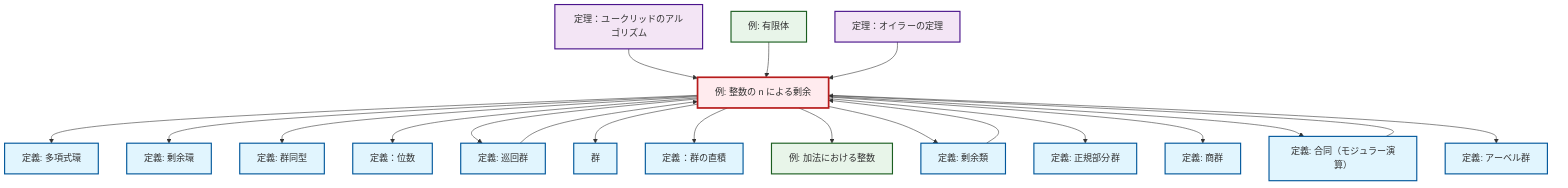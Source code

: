 graph TD
    classDef definition fill:#e1f5fe,stroke:#01579b,stroke-width:2px
    classDef theorem fill:#f3e5f5,stroke:#4a148c,stroke-width:2px
    classDef axiom fill:#fff3e0,stroke:#e65100,stroke-width:2px
    classDef example fill:#e8f5e9,stroke:#1b5e20,stroke-width:2px
    classDef current fill:#ffebee,stroke:#b71c1c,stroke-width:3px
    def-quotient-ring["定義: 剰余環"]:::definition
    def-direct-product["定義：群の直積"]:::definition
    def-group["群"]:::definition
    ex-finite-field["例: 有限体"]:::example
    ex-quotient-integers-mod-n["例: 整数の n による剰余"]:::example
    ex-integers-addition["例: 加法における整数"]:::example
    def-order["定義：位数"]:::definition
    def-abelian-group["定義: アーベル群"]:::definition
    def-normal-subgroup["定義: 正規部分群"]:::definition
    thm-euclidean-algorithm["定理：ユークリッドのアルゴリズム"]:::theorem
    def-isomorphism["定義: 群同型"]:::definition
    def-quotient-group["定義: 商群"]:::definition
    def-cyclic-group["定義: 巡回群"]:::definition
    def-coset["定義: 剰余類"]:::definition
    def-polynomial-ring["定義: 多項式環"]:::definition
    thm-euler["定理：オイラーの定理"]:::theorem
    def-congruence["定義: 合同（モジュラー演算）"]:::definition
    ex-quotient-integers-mod-n --> def-polynomial-ring
    def-congruence --> ex-quotient-integers-mod-n
    ex-quotient-integers-mod-n --> def-quotient-ring
    thm-euclidean-algorithm --> ex-quotient-integers-mod-n
    def-cyclic-group --> ex-quotient-integers-mod-n
    ex-quotient-integers-mod-n --> def-isomorphism
    ex-quotient-integers-mod-n --> def-order
    ex-quotient-integers-mod-n --> def-cyclic-group
    ex-quotient-integers-mod-n --> def-group
    ex-finite-field --> ex-quotient-integers-mod-n
    ex-quotient-integers-mod-n --> def-direct-product
    ex-quotient-integers-mod-n --> ex-integers-addition
    def-coset --> ex-quotient-integers-mod-n
    ex-quotient-integers-mod-n --> def-coset
    ex-quotient-integers-mod-n --> def-normal-subgroup
    ex-quotient-integers-mod-n --> def-quotient-group
    ex-quotient-integers-mod-n --> def-congruence
    ex-quotient-integers-mod-n --> def-abelian-group
    thm-euler --> ex-quotient-integers-mod-n
    class ex-quotient-integers-mod-n current